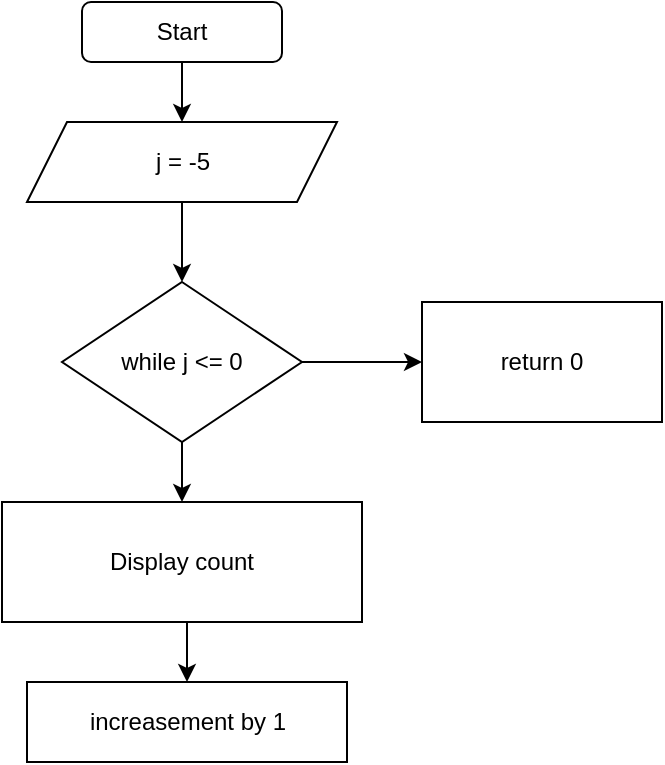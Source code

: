 <mxfile version="20.8.5" type="github"><diagram id="srHyzIvo5MII1pxOS6Lx" name="Page-1"><mxGraphModel dx="1050" dy="541" grid="1" gridSize="10" guides="1" tooltips="1" connect="1" arrows="1" fold="1" page="1" pageScale="1" pageWidth="850" pageHeight="1100" math="0" shadow="0"><root><mxCell id="0"/><mxCell id="1" parent="0"/><mxCell id="bvABLqfmfuUgTqY-xQ8g-1" value="Start" style="rounded=1;whiteSpace=wrap;html=1;" vertex="1" parent="1"><mxGeometry x="330" y="40" width="100" height="30" as="geometry"/></mxCell><mxCell id="bvABLqfmfuUgTqY-xQ8g-9" style="edgeStyle=orthogonalEdgeStyle;rounded=0;orthogonalLoop=1;jettySize=auto;html=1;exitX=0.5;exitY=1;exitDx=0;exitDy=0;entryX=0.5;entryY=0;entryDx=0;entryDy=0;" edge="1" parent="1" source="bvABLqfmfuUgTqY-xQ8g-2" target="bvABLqfmfuUgTqY-xQ8g-7"><mxGeometry relative="1" as="geometry"/></mxCell><mxCell id="bvABLqfmfuUgTqY-xQ8g-2" value="j = -5" style="shape=parallelogram;perimeter=parallelogramPerimeter;whiteSpace=wrap;html=1;fixedSize=1;" vertex="1" parent="1"><mxGeometry x="302.5" y="100" width="155" height="40" as="geometry"/></mxCell><mxCell id="bvABLqfmfuUgTqY-xQ8g-3" value="" style="endArrow=classic;html=1;rounded=0;exitX=0.5;exitY=1;exitDx=0;exitDy=0;entryX=0.5;entryY=0;entryDx=0;entryDy=0;" edge="1" parent="1" source="bvABLqfmfuUgTqY-xQ8g-1" target="bvABLqfmfuUgTqY-xQ8g-2"><mxGeometry width="50" height="50" relative="1" as="geometry"><mxPoint x="390" y="110" as="sourcePoint"/><mxPoint x="440" y="60" as="targetPoint"/></mxGeometry></mxCell><mxCell id="bvABLqfmfuUgTqY-xQ8g-5" style="edgeStyle=orthogonalEdgeStyle;rounded=0;orthogonalLoop=1;jettySize=auto;html=1;exitX=0.5;exitY=1;exitDx=0;exitDy=0;" edge="1" parent="1" source="bvABLqfmfuUgTqY-xQ8g-2" target="bvABLqfmfuUgTqY-xQ8g-2"><mxGeometry relative="1" as="geometry"/></mxCell><mxCell id="bvABLqfmfuUgTqY-xQ8g-7" value="while j &amp;lt;= 0" style="rhombus;whiteSpace=wrap;html=1;" vertex="1" parent="1"><mxGeometry x="320" y="180" width="120" height="80" as="geometry"/></mxCell><mxCell id="bvABLqfmfuUgTqY-xQ8g-12" value="" style="endArrow=classic;html=1;rounded=0;exitX=0.5;exitY=1;exitDx=0;exitDy=0;" edge="1" parent="1" source="bvABLqfmfuUgTqY-xQ8g-7"><mxGeometry width="50" height="50" relative="1" as="geometry"><mxPoint x="400" y="310" as="sourcePoint"/><mxPoint x="380" y="290" as="targetPoint"/></mxGeometry></mxCell><mxCell id="bvABLqfmfuUgTqY-xQ8g-17" style="edgeStyle=orthogonalEdgeStyle;rounded=0;orthogonalLoop=1;jettySize=auto;html=1;exitX=0.5;exitY=1;exitDx=0;exitDy=0;entryX=0.5;entryY=0;entryDx=0;entryDy=0;" edge="1" parent="1" source="bvABLqfmfuUgTqY-xQ8g-13" target="bvABLqfmfuUgTqY-xQ8g-15"><mxGeometry relative="1" as="geometry"/></mxCell><mxCell id="bvABLqfmfuUgTqY-xQ8g-13" value="Display count" style="rounded=0;whiteSpace=wrap;html=1;" vertex="1" parent="1"><mxGeometry x="290" y="290" width="180" height="60" as="geometry"/></mxCell><mxCell id="bvABLqfmfuUgTqY-xQ8g-15" value="increasement by 1" style="rounded=0;whiteSpace=wrap;html=1;" vertex="1" parent="1"><mxGeometry x="302.5" y="380" width="160" height="40" as="geometry"/></mxCell><mxCell id="bvABLqfmfuUgTqY-xQ8g-18" value="" style="endArrow=classic;html=1;rounded=0;exitX=1;exitY=0.5;exitDx=0;exitDy=0;" edge="1" parent="1" source="bvABLqfmfuUgTqY-xQ8g-7" target="bvABLqfmfuUgTqY-xQ8g-19"><mxGeometry width="50" height="50" relative="1" as="geometry"><mxPoint x="400" y="310" as="sourcePoint"/><mxPoint x="560" y="220" as="targetPoint"/></mxGeometry></mxCell><mxCell id="bvABLqfmfuUgTqY-xQ8g-19" value="return 0" style="rounded=0;whiteSpace=wrap;html=1;" vertex="1" parent="1"><mxGeometry x="500" y="190" width="120" height="60" as="geometry"/></mxCell></root></mxGraphModel></diagram></mxfile>